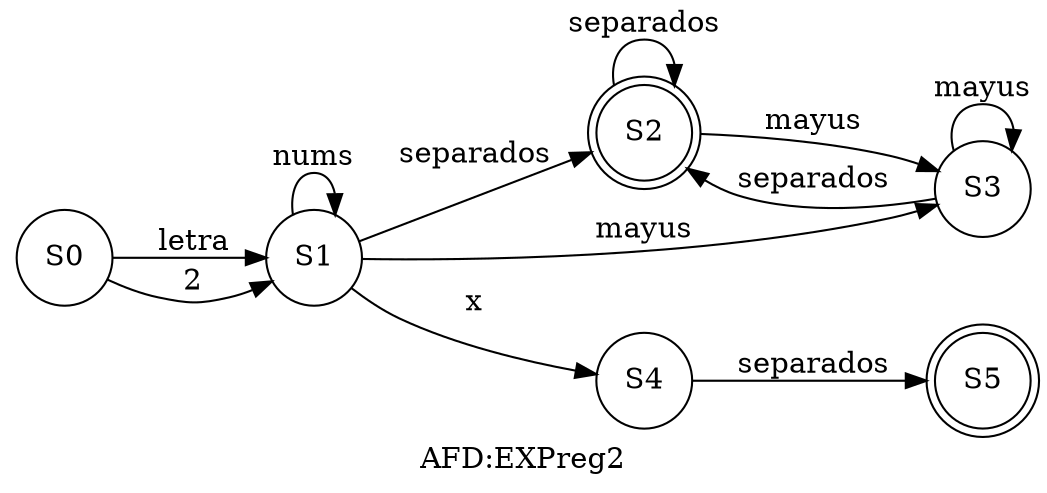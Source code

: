 digraph G {label = "AFD:EXPreg2"
rankdir="LR";
node [shape="circle"];
SI[shape = none, fontcolor="white"];
S1;
S1;
S1;
S2;
S3;
S4;
S2[shape="doublecircle"];
S3;
S2[shape="doublecircle"];
S3;
S5[shape="doublecircle"];
S0->S1[label="letra"];
S0->S1[label="2"];
S1->S1[label="nums"];
S1->S2[label="separados"];
S1->S3[label="mayus"];
S1->S4[label="x"];
S2->S2[label="separados"];
S2->S3[label="mayus"];
S3->S2[label="separados"];
S3->S3[label="mayus"];
S4->S5[label="separados"];
}
